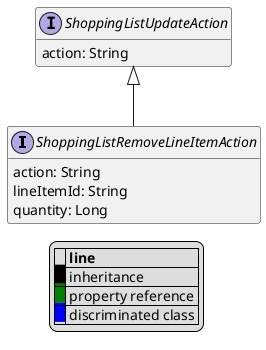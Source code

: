 @startuml

hide empty fields
hide empty methods
legend
|= |= line |
|<back:black>   </back>| inheritance |
|<back:green>   </back>| property reference |
|<back:blue>   </back>| discriminated class |
endlegend
interface ShoppingListRemoveLineItemAction [[ShoppingListRemoveLineItemAction.svg]] extends ShoppingListUpdateAction {
    action: String
    lineItemId: String
    quantity: Long
}
interface ShoppingListUpdateAction [[ShoppingListUpdateAction.svg]]  {
    action: String
}





@enduml
